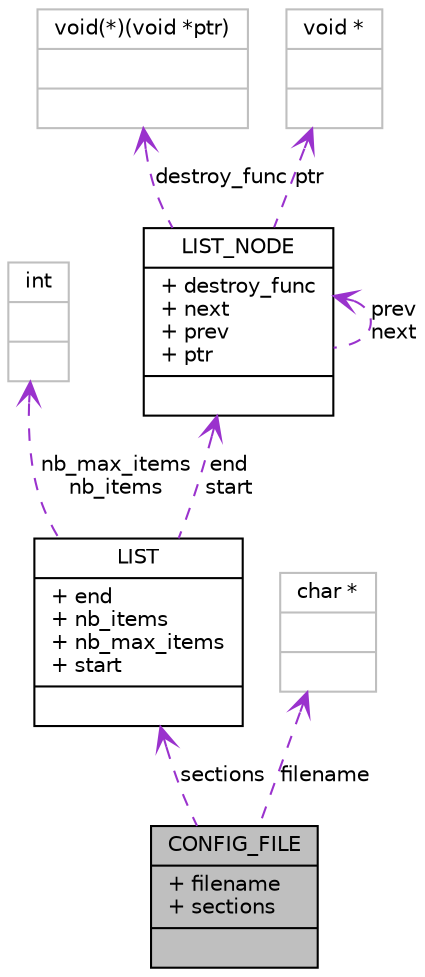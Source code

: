 digraph G
{
  edge [fontname="Helvetica",fontsize="10",labelfontname="Helvetica",labelfontsize="10"];
  node [fontname="Helvetica",fontsize="10",shape=record];
  Node1 [label="{CONFIG_FILE\n|+ filename\l+ sections\l|}",height=0.2,width=0.4,color="black", fillcolor="grey75", style="filled" fontcolor="black"];
  Node2 -> Node1 [dir=back,color="darkorchid3",fontsize="10",style="dashed",label="sections",arrowtail="open",fontname="Helvetica"];
  Node2 [label="{LIST\n|+ end\l+ nb_items\l+ nb_max_items\l+ start\l|}",height=0.2,width=0.4,color="black", fillcolor="white", style="filled",URL="$struct_l_i_s_t.html"];
  Node3 -> Node2 [dir=back,color="darkorchid3",fontsize="10",style="dashed",label="nb_max_items\nnb_items",arrowtail="open",fontname="Helvetica"];
  Node3 [label="{int\n||}",height=0.2,width=0.4,color="grey75", fillcolor="white", style="filled"];
  Node4 -> Node2 [dir=back,color="darkorchid3",fontsize="10",style="dashed",label="end\nstart",arrowtail="open",fontname="Helvetica"];
  Node4 [label="{LIST_NODE\n|+ destroy_func\l+ next\l+ prev\l+ ptr\l|}",height=0.2,width=0.4,color="black", fillcolor="white", style="filled",URL="$struct_l_i_s_t___n_o_d_e.html"];
  Node4 -> Node4 [dir=back,color="darkorchid3",fontsize="10",style="dashed",label="prev\nnext",arrowtail="open",fontname="Helvetica"];
  Node5 -> Node4 [dir=back,color="darkorchid3",fontsize="10",style="dashed",label="destroy_func",arrowtail="open",fontname="Helvetica"];
  Node5 [label="{void(*)(void *ptr)\n||}",height=0.2,width=0.4,color="grey75", fillcolor="white", style="filled"];
  Node6 -> Node4 [dir=back,color="darkorchid3",fontsize="10",style="dashed",label="ptr",arrowtail="open",fontname="Helvetica"];
  Node6 [label="{void *\n||}",height=0.2,width=0.4,color="grey75", fillcolor="white", style="filled"];
  Node7 -> Node1 [dir=back,color="darkorchid3",fontsize="10",style="dashed",label="filename",arrowtail="open",fontname="Helvetica"];
  Node7 [label="{char *\n||}",height=0.2,width=0.4,color="grey75", fillcolor="white", style="filled"];
}
